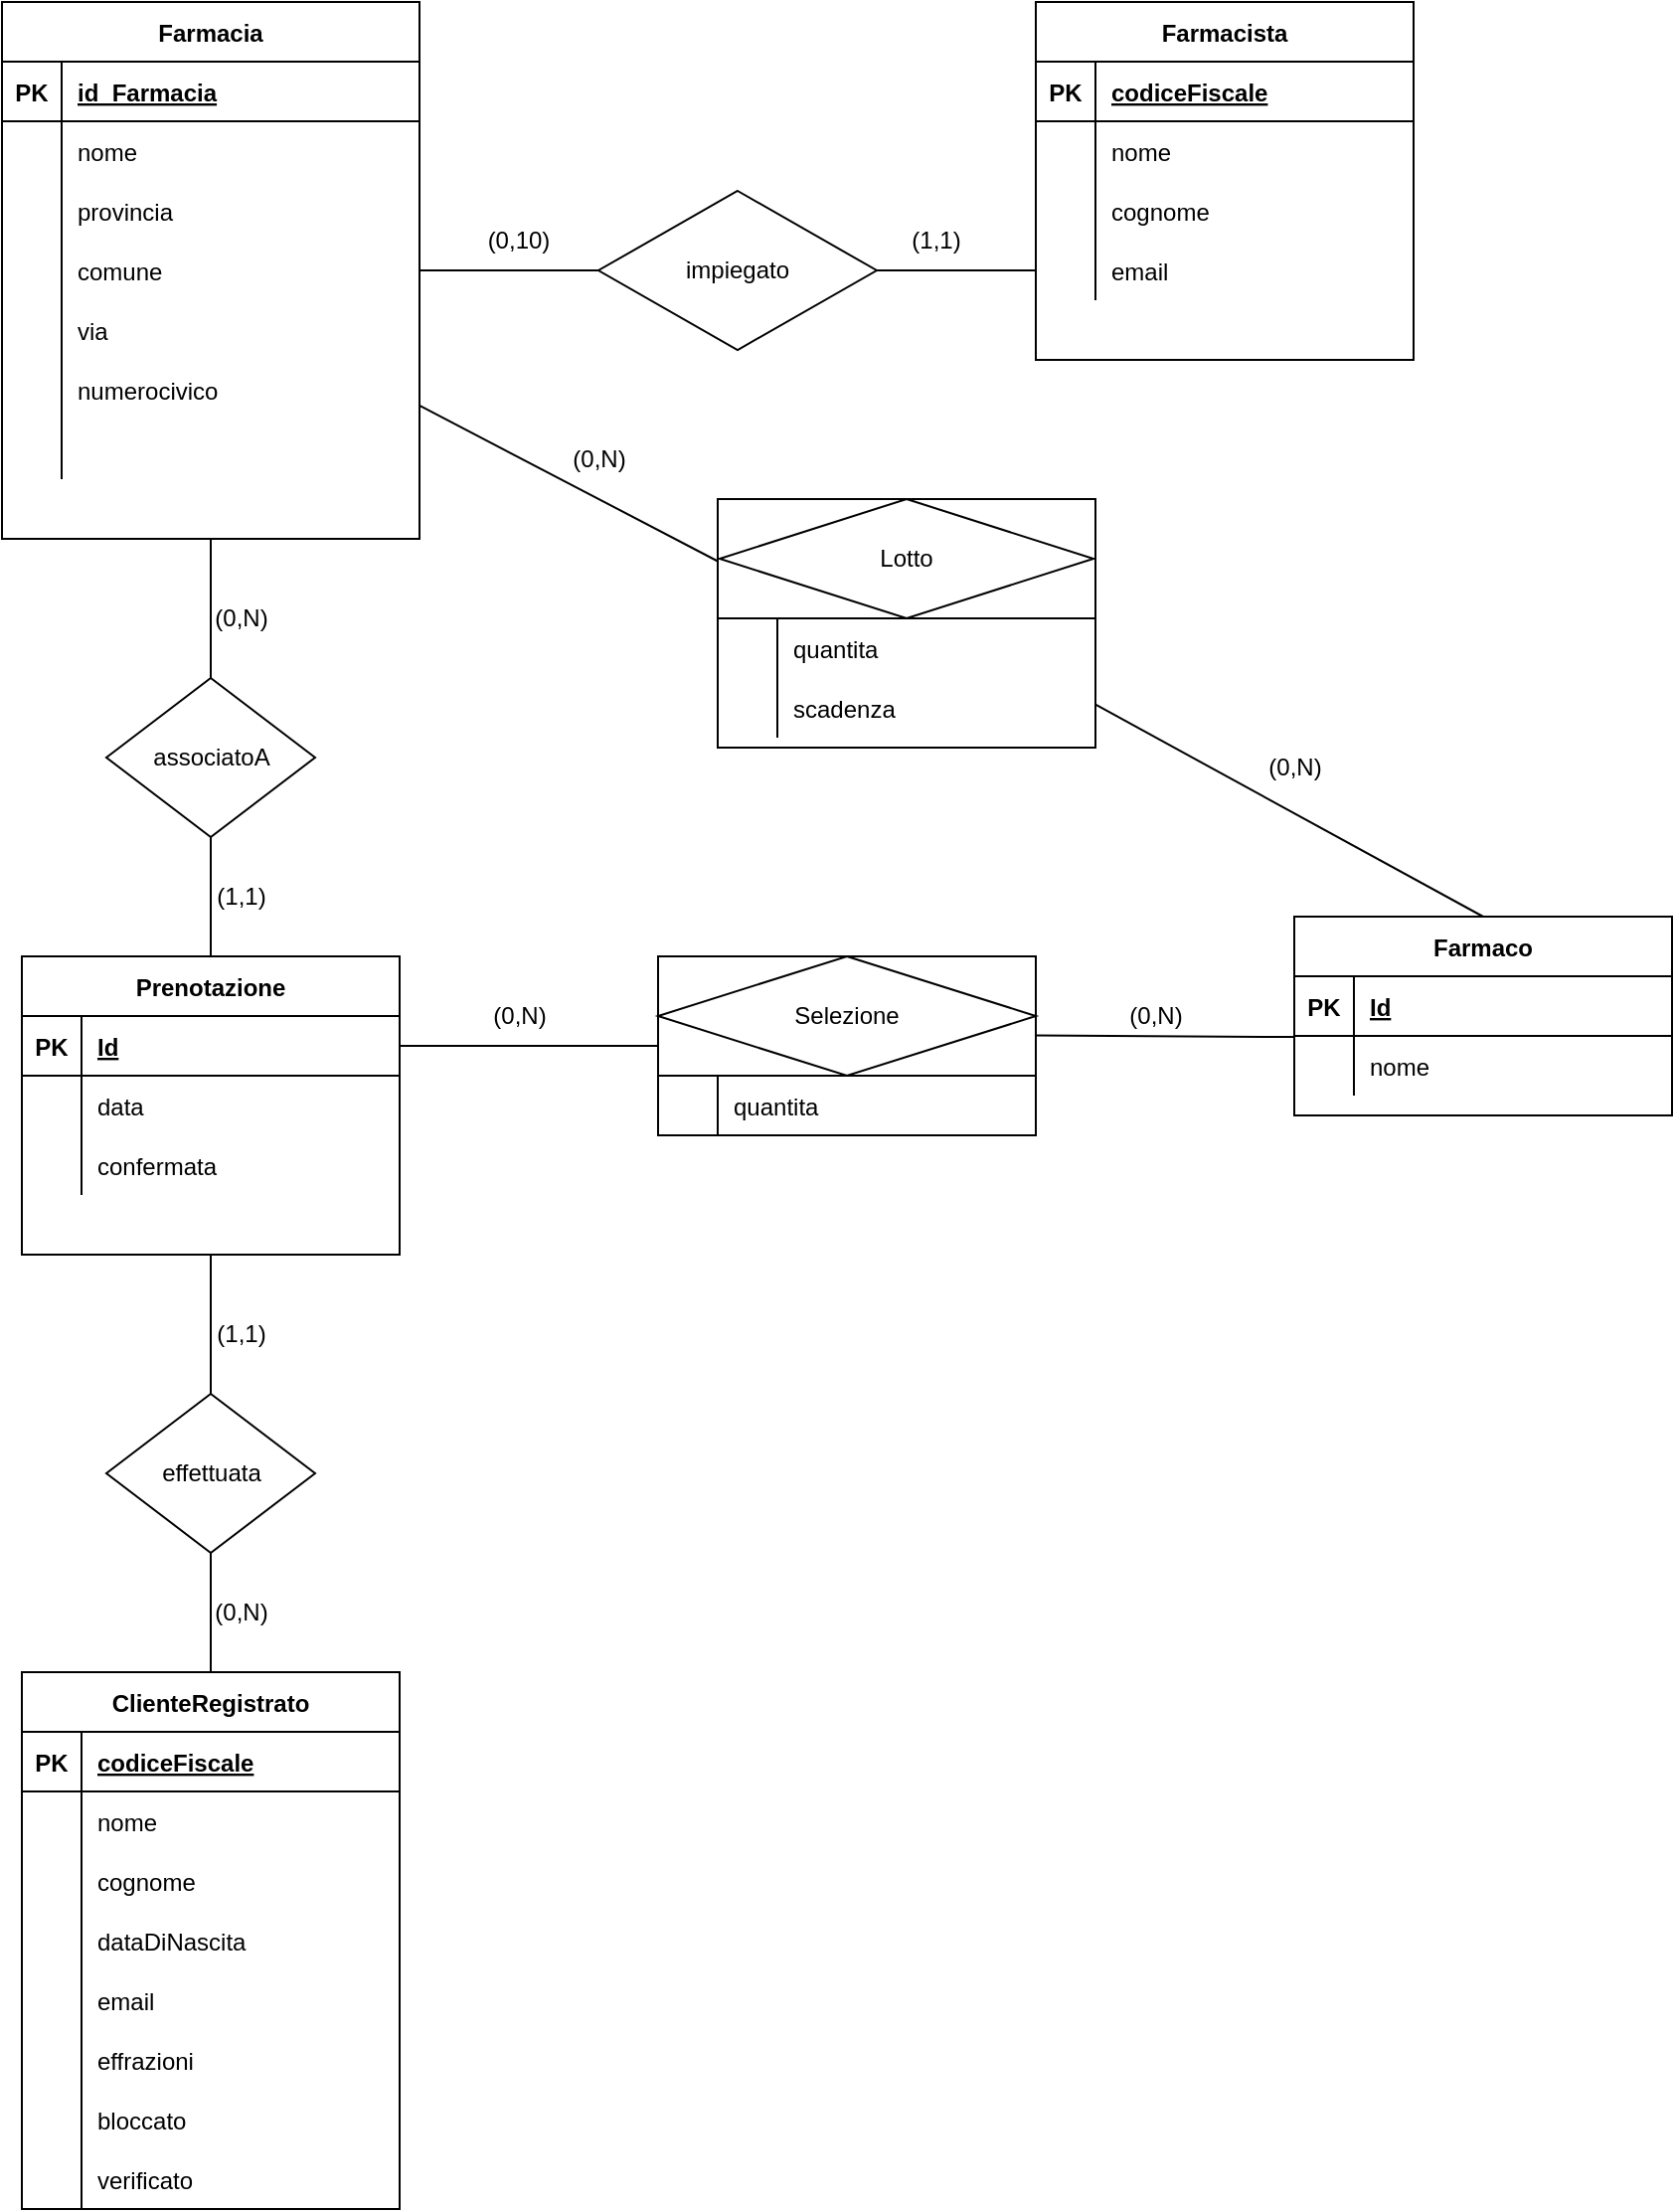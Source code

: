<mxfile version="14.8.5" type="device"><diagram id="R2lEEEUBdFMjLlhIrx00" name="E-R"><mxGraphModel dx="1422" dy="789" grid="1" gridSize="10" guides="1" tooltips="1" connect="1" arrows="1" fold="1" page="1" pageScale="1" pageWidth="850" pageHeight="1100" math="0" shadow="0" extFonts="Permanent Marker^https://fonts.googleapis.com/css?family=Permanent+Marker"><root><mxCell id="0"/><mxCell id="1" parent="0"/><mxCell id="C-vyLk0tnHw3VtMMgP7b-23" value="Farmacia" style="shape=table;startSize=30;container=1;collapsible=1;childLayout=tableLayout;fixedRows=1;rowLines=0;fontStyle=1;align=center;resizeLast=1;" parent="1" vertex="1"><mxGeometry x="70" y="120" width="210" height="270" as="geometry"/></mxCell><mxCell id="C-vyLk0tnHw3VtMMgP7b-24" value="" style="shape=partialRectangle;collapsible=0;dropTarget=0;pointerEvents=0;fillColor=none;points=[[0,0.5],[1,0.5]];portConstraint=eastwest;top=0;left=0;right=0;bottom=1;" parent="C-vyLk0tnHw3VtMMgP7b-23" vertex="1"><mxGeometry y="30" width="210" height="30" as="geometry"/></mxCell><mxCell id="C-vyLk0tnHw3VtMMgP7b-25" value="PK" style="shape=partialRectangle;overflow=hidden;connectable=0;fillColor=none;top=0;left=0;bottom=0;right=0;fontStyle=1;" parent="C-vyLk0tnHw3VtMMgP7b-24" vertex="1"><mxGeometry width="30" height="30" as="geometry"/></mxCell><mxCell id="C-vyLk0tnHw3VtMMgP7b-26" value="id_Farmacia" style="shape=partialRectangle;overflow=hidden;connectable=0;fillColor=none;top=0;left=0;bottom=0;right=0;align=left;spacingLeft=6;fontStyle=5;" parent="C-vyLk0tnHw3VtMMgP7b-24" vertex="1"><mxGeometry x="30" width="180" height="30" as="geometry"/></mxCell><mxCell id="swIgVPyzq4tT0Cnfh5oP-6" value="" style="shape=partialRectangle;collapsible=0;dropTarget=0;pointerEvents=0;fillColor=none;points=[[0,0.5],[1,0.5]];portConstraint=eastwest;top=0;left=0;right=0;bottom=0;" parent="C-vyLk0tnHw3VtMMgP7b-23" vertex="1"><mxGeometry y="60" width="210" height="30" as="geometry"/></mxCell><mxCell id="swIgVPyzq4tT0Cnfh5oP-7" value="" style="shape=partialRectangle;overflow=hidden;connectable=0;fillColor=none;top=0;left=0;bottom=0;right=0;" parent="swIgVPyzq4tT0Cnfh5oP-6" vertex="1"><mxGeometry width="30" height="30" as="geometry"/></mxCell><mxCell id="swIgVPyzq4tT0Cnfh5oP-8" value="nome" style="shape=partialRectangle;overflow=hidden;connectable=0;fillColor=none;top=0;left=0;bottom=0;right=0;align=left;spacingLeft=6;" parent="swIgVPyzq4tT0Cnfh5oP-6" vertex="1"><mxGeometry x="30" width="180" height="30" as="geometry"/></mxCell><mxCell id="C-vyLk0tnHw3VtMMgP7b-27" value="" style="shape=partialRectangle;collapsible=0;dropTarget=0;pointerEvents=0;fillColor=none;points=[[0,0.5],[1,0.5]];portConstraint=eastwest;top=0;left=0;right=0;bottom=0;" parent="C-vyLk0tnHw3VtMMgP7b-23" vertex="1"><mxGeometry y="90" width="210" height="30" as="geometry"/></mxCell><mxCell id="C-vyLk0tnHw3VtMMgP7b-28" value="" style="shape=partialRectangle;overflow=hidden;connectable=0;fillColor=none;top=0;left=0;bottom=0;right=0;" parent="C-vyLk0tnHw3VtMMgP7b-27" vertex="1"><mxGeometry width="30" height="30" as="geometry"/></mxCell><mxCell id="C-vyLk0tnHw3VtMMgP7b-29" value="provincia" style="shape=partialRectangle;overflow=hidden;connectable=0;fillColor=none;top=0;left=0;bottom=0;right=0;align=left;spacingLeft=6;" parent="C-vyLk0tnHw3VtMMgP7b-27" vertex="1"><mxGeometry x="30" width="180" height="30" as="geometry"/></mxCell><mxCell id="swIgVPyzq4tT0Cnfh5oP-9" value="" style="shape=partialRectangle;collapsible=0;dropTarget=0;pointerEvents=0;fillColor=none;points=[[0,0.5],[1,0.5]];portConstraint=eastwest;top=0;left=0;right=0;bottom=0;" parent="C-vyLk0tnHw3VtMMgP7b-23" vertex="1"><mxGeometry y="120" width="210" height="30" as="geometry"/></mxCell><mxCell id="swIgVPyzq4tT0Cnfh5oP-10" value="" style="shape=partialRectangle;overflow=hidden;connectable=0;fillColor=none;top=0;left=0;bottom=0;right=0;" parent="swIgVPyzq4tT0Cnfh5oP-9" vertex="1"><mxGeometry width="30" height="30" as="geometry"/></mxCell><mxCell id="swIgVPyzq4tT0Cnfh5oP-11" value="comune" style="shape=partialRectangle;overflow=hidden;connectable=0;fillColor=none;top=0;left=0;bottom=0;right=0;align=left;spacingLeft=6;" parent="swIgVPyzq4tT0Cnfh5oP-9" vertex="1"><mxGeometry x="30" width="180" height="30" as="geometry"/></mxCell><mxCell id="swIgVPyzq4tT0Cnfh5oP-12" value="" style="shape=partialRectangle;collapsible=0;dropTarget=0;pointerEvents=0;fillColor=none;points=[[0,0.5],[1,0.5]];portConstraint=eastwest;top=0;left=0;right=0;bottom=0;" parent="C-vyLk0tnHw3VtMMgP7b-23" vertex="1"><mxGeometry y="150" width="210" height="30" as="geometry"/></mxCell><mxCell id="swIgVPyzq4tT0Cnfh5oP-13" value="" style="shape=partialRectangle;overflow=hidden;connectable=0;fillColor=none;top=0;left=0;bottom=0;right=0;" parent="swIgVPyzq4tT0Cnfh5oP-12" vertex="1"><mxGeometry width="30" height="30" as="geometry"/></mxCell><mxCell id="swIgVPyzq4tT0Cnfh5oP-14" value="via" style="shape=partialRectangle;overflow=hidden;connectable=0;fillColor=none;top=0;left=0;bottom=0;right=0;align=left;spacingLeft=6;" parent="swIgVPyzq4tT0Cnfh5oP-12" vertex="1"><mxGeometry x="30" width="180" height="30" as="geometry"/></mxCell><mxCell id="swIgVPyzq4tT0Cnfh5oP-15" value="" style="shape=partialRectangle;collapsible=0;dropTarget=0;pointerEvents=0;fillColor=none;points=[[0,0.5],[1,0.5]];portConstraint=eastwest;top=0;left=0;right=0;bottom=0;" parent="C-vyLk0tnHw3VtMMgP7b-23" vertex="1"><mxGeometry y="180" width="210" height="30" as="geometry"/></mxCell><mxCell id="swIgVPyzq4tT0Cnfh5oP-16" value="" style="shape=partialRectangle;overflow=hidden;connectable=0;fillColor=none;top=0;left=0;bottom=0;right=0;" parent="swIgVPyzq4tT0Cnfh5oP-15" vertex="1"><mxGeometry width="30" height="30" as="geometry"/></mxCell><mxCell id="swIgVPyzq4tT0Cnfh5oP-17" value="numerocivico" style="shape=partialRectangle;overflow=hidden;connectable=0;fillColor=none;top=0;left=0;bottom=0;right=0;align=left;spacingLeft=6;" parent="swIgVPyzq4tT0Cnfh5oP-15" vertex="1"><mxGeometry x="30" width="180" height="30" as="geometry"/></mxCell><mxCell id="swIgVPyzq4tT0Cnfh5oP-18" value="" style="shape=partialRectangle;collapsible=0;dropTarget=0;pointerEvents=0;fillColor=none;points=[[0,0.5],[1,0.5]];portConstraint=eastwest;top=0;left=0;right=0;bottom=0;" parent="C-vyLk0tnHw3VtMMgP7b-23" vertex="1"><mxGeometry y="210" width="210" height="30" as="geometry"/></mxCell><mxCell id="swIgVPyzq4tT0Cnfh5oP-19" value="" style="shape=partialRectangle;overflow=hidden;connectable=0;fillColor=none;top=0;left=0;bottom=0;right=0;" parent="swIgVPyzq4tT0Cnfh5oP-18" vertex="1"><mxGeometry width="30" height="30" as="geometry"/></mxCell><mxCell id="swIgVPyzq4tT0Cnfh5oP-20" value="" style="shape=partialRectangle;overflow=hidden;connectable=0;fillColor=none;top=0;left=0;bottom=0;right=0;align=left;spacingLeft=6;" parent="swIgVPyzq4tT0Cnfh5oP-18" vertex="1"><mxGeometry x="30" width="180" height="30" as="geometry"/></mxCell><mxCell id="swIgVPyzq4tT0Cnfh5oP-21" value="Farmacista" style="shape=table;startSize=30;container=1;collapsible=1;childLayout=tableLayout;fixedRows=1;rowLines=0;fontStyle=1;align=center;resizeLast=1;" parent="1" vertex="1"><mxGeometry x="590" y="120" width="190" height="180" as="geometry"/></mxCell><mxCell id="swIgVPyzq4tT0Cnfh5oP-22" value="" style="shape=partialRectangle;collapsible=0;dropTarget=0;pointerEvents=0;fillColor=none;points=[[0,0.5],[1,0.5]];portConstraint=eastwest;top=0;left=0;right=0;bottom=1;" parent="swIgVPyzq4tT0Cnfh5oP-21" vertex="1"><mxGeometry y="30" width="190" height="30" as="geometry"/></mxCell><mxCell id="swIgVPyzq4tT0Cnfh5oP-23" value="PK" style="shape=partialRectangle;overflow=hidden;connectable=0;fillColor=none;top=0;left=0;bottom=0;right=0;fontStyle=1;" parent="swIgVPyzq4tT0Cnfh5oP-22" vertex="1"><mxGeometry width="30" height="30" as="geometry"/></mxCell><mxCell id="swIgVPyzq4tT0Cnfh5oP-24" value="codiceFiscale" style="shape=partialRectangle;overflow=hidden;connectable=0;fillColor=none;top=0;left=0;bottom=0;right=0;align=left;spacingLeft=6;fontStyle=5;" parent="swIgVPyzq4tT0Cnfh5oP-22" vertex="1"><mxGeometry x="30" width="160" height="30" as="geometry"/></mxCell><mxCell id="swIgVPyzq4tT0Cnfh5oP-25" value="" style="shape=partialRectangle;collapsible=0;dropTarget=0;pointerEvents=0;fillColor=none;points=[[0,0.5],[1,0.5]];portConstraint=eastwest;top=0;left=0;right=0;bottom=0;" parent="swIgVPyzq4tT0Cnfh5oP-21" vertex="1"><mxGeometry y="60" width="190" height="30" as="geometry"/></mxCell><mxCell id="swIgVPyzq4tT0Cnfh5oP-26" value="" style="shape=partialRectangle;overflow=hidden;connectable=0;fillColor=none;top=0;left=0;bottom=0;right=0;" parent="swIgVPyzq4tT0Cnfh5oP-25" vertex="1"><mxGeometry width="30" height="30" as="geometry"/></mxCell><mxCell id="swIgVPyzq4tT0Cnfh5oP-27" value="nome" style="shape=partialRectangle;overflow=hidden;connectable=0;fillColor=none;top=0;left=0;bottom=0;right=0;align=left;spacingLeft=6;" parent="swIgVPyzq4tT0Cnfh5oP-25" vertex="1"><mxGeometry x="30" width="160" height="30" as="geometry"/></mxCell><mxCell id="swIgVPyzq4tT0Cnfh5oP-28" value="" style="shape=partialRectangle;collapsible=0;dropTarget=0;pointerEvents=0;fillColor=none;points=[[0,0.5],[1,0.5]];portConstraint=eastwest;top=0;left=0;right=0;bottom=0;" parent="swIgVPyzq4tT0Cnfh5oP-21" vertex="1"><mxGeometry y="90" width="190" height="30" as="geometry"/></mxCell><mxCell id="swIgVPyzq4tT0Cnfh5oP-29" value="" style="shape=partialRectangle;overflow=hidden;connectable=0;fillColor=none;top=0;left=0;bottom=0;right=0;" parent="swIgVPyzq4tT0Cnfh5oP-28" vertex="1"><mxGeometry width="30" height="30" as="geometry"/></mxCell><mxCell id="swIgVPyzq4tT0Cnfh5oP-30" value="cognome" style="shape=partialRectangle;overflow=hidden;connectable=0;fillColor=none;top=0;left=0;bottom=0;right=0;align=left;spacingLeft=6;" parent="swIgVPyzq4tT0Cnfh5oP-28" vertex="1"><mxGeometry x="30" width="160" height="30" as="geometry"/></mxCell><mxCell id="swIgVPyzq4tT0Cnfh5oP-34" value="" style="shape=partialRectangle;collapsible=0;dropTarget=0;pointerEvents=0;fillColor=none;points=[[0,0.5],[1,0.5]];portConstraint=eastwest;top=0;left=0;right=0;bottom=0;" parent="swIgVPyzq4tT0Cnfh5oP-21" vertex="1"><mxGeometry y="120" width="190" height="30" as="geometry"/></mxCell><mxCell id="swIgVPyzq4tT0Cnfh5oP-35" value="" style="shape=partialRectangle;overflow=hidden;connectable=0;fillColor=none;top=0;left=0;bottom=0;right=0;" parent="swIgVPyzq4tT0Cnfh5oP-34" vertex="1"><mxGeometry width="30" height="30" as="geometry"/></mxCell><mxCell id="swIgVPyzq4tT0Cnfh5oP-36" value="email" style="shape=partialRectangle;overflow=hidden;connectable=0;fillColor=none;top=0;left=0;bottom=0;right=0;align=left;spacingLeft=6;" parent="swIgVPyzq4tT0Cnfh5oP-34" vertex="1"><mxGeometry x="30" width="160" height="30" as="geometry"/></mxCell><mxCell id="swIgVPyzq4tT0Cnfh5oP-43" value="" style="endArrow=none;html=1;exitX=1;exitY=0.5;exitDx=0;exitDy=0;entryX=0;entryY=0.5;entryDx=0;entryDy=0;endFill=0;endSize=12;startArrow=none;" parent="1" source="swIgVPyzq4tT0Cnfh5oP-44" edge="1"><mxGeometry width="50" height="50" relative="1" as="geometry"><mxPoint x="400" y="370" as="sourcePoint"/><mxPoint x="590" y="255" as="targetPoint"/></mxGeometry></mxCell><mxCell id="swIgVPyzq4tT0Cnfh5oP-44" value="impiegato" style="rhombus;whiteSpace=wrap;html=1;" parent="1" vertex="1"><mxGeometry x="370" y="215" width="140" height="80" as="geometry"/></mxCell><mxCell id="swIgVPyzq4tT0Cnfh5oP-45" value="" style="endArrow=none;html=1;exitX=1;exitY=0.5;exitDx=0;exitDy=0;entryX=0;entryY=0.5;entryDx=0;entryDy=0;endFill=0;endSize=12;" parent="1" source="swIgVPyzq4tT0Cnfh5oP-9" target="swIgVPyzq4tT0Cnfh5oP-44" edge="1"><mxGeometry width="50" height="50" relative="1" as="geometry"><mxPoint x="290" y="255" as="sourcePoint"/><mxPoint x="590" y="255" as="targetPoint"/></mxGeometry></mxCell><mxCell id="swIgVPyzq4tT0Cnfh5oP-46" value="(0,10)" style="text;html=1;strokeColor=none;fillColor=none;align=center;verticalAlign=middle;whiteSpace=wrap;rounded=0;" parent="1" vertex="1"><mxGeometry x="310" y="230" width="40" height="20" as="geometry"/></mxCell><mxCell id="swIgVPyzq4tT0Cnfh5oP-47" value="(1,1)" style="text;html=1;strokeColor=none;fillColor=none;align=center;verticalAlign=middle;whiteSpace=wrap;rounded=0;" parent="1" vertex="1"><mxGeometry x="520" y="230" width="40" height="20" as="geometry"/></mxCell><mxCell id="swIgVPyzq4tT0Cnfh5oP-48" value="Prenotazione" style="shape=table;startSize=30;container=1;collapsible=1;childLayout=tableLayout;fixedRows=1;rowLines=0;fontStyle=1;align=center;resizeLast=1;" parent="1" vertex="1"><mxGeometry x="80" y="600" width="190" height="150" as="geometry"/></mxCell><mxCell id="swIgVPyzq4tT0Cnfh5oP-49" value="" style="shape=partialRectangle;collapsible=0;dropTarget=0;pointerEvents=0;fillColor=none;points=[[0,0.5],[1,0.5]];portConstraint=eastwest;top=0;left=0;right=0;bottom=1;" parent="swIgVPyzq4tT0Cnfh5oP-48" vertex="1"><mxGeometry y="30" width="190" height="30" as="geometry"/></mxCell><mxCell id="swIgVPyzq4tT0Cnfh5oP-50" value="PK" style="shape=partialRectangle;overflow=hidden;connectable=0;fillColor=none;top=0;left=0;bottom=0;right=0;fontStyle=1;" parent="swIgVPyzq4tT0Cnfh5oP-49" vertex="1"><mxGeometry width="30" height="30" as="geometry"/></mxCell><mxCell id="swIgVPyzq4tT0Cnfh5oP-51" value="Id" style="shape=partialRectangle;overflow=hidden;connectable=0;fillColor=none;top=0;left=0;bottom=0;right=0;align=left;spacingLeft=6;fontStyle=5;" parent="swIgVPyzq4tT0Cnfh5oP-49" vertex="1"><mxGeometry x="30" width="160" height="30" as="geometry"/></mxCell><mxCell id="swIgVPyzq4tT0Cnfh5oP-52" value="" style="shape=partialRectangle;collapsible=0;dropTarget=0;pointerEvents=0;fillColor=none;points=[[0,0.5],[1,0.5]];portConstraint=eastwest;top=0;left=0;right=0;bottom=0;" parent="swIgVPyzq4tT0Cnfh5oP-48" vertex="1"><mxGeometry y="60" width="190" height="30" as="geometry"/></mxCell><mxCell id="swIgVPyzq4tT0Cnfh5oP-53" value="" style="shape=partialRectangle;overflow=hidden;connectable=0;fillColor=none;top=0;left=0;bottom=0;right=0;" parent="swIgVPyzq4tT0Cnfh5oP-52" vertex="1"><mxGeometry width="30" height="30" as="geometry"/></mxCell><mxCell id="swIgVPyzq4tT0Cnfh5oP-54" value="data" style="shape=partialRectangle;overflow=hidden;connectable=0;fillColor=none;top=0;left=0;bottom=0;right=0;align=left;spacingLeft=6;" parent="swIgVPyzq4tT0Cnfh5oP-52" vertex="1"><mxGeometry x="30" width="160" height="30" as="geometry"/></mxCell><mxCell id="swIgVPyzq4tT0Cnfh5oP-55" value="" style="shape=partialRectangle;collapsible=0;dropTarget=0;pointerEvents=0;fillColor=none;points=[[0,0.5],[1,0.5]];portConstraint=eastwest;top=0;left=0;right=0;bottom=0;" parent="swIgVPyzq4tT0Cnfh5oP-48" vertex="1"><mxGeometry y="90" width="190" height="30" as="geometry"/></mxCell><mxCell id="swIgVPyzq4tT0Cnfh5oP-56" value="" style="shape=partialRectangle;overflow=hidden;connectable=0;fillColor=none;top=0;left=0;bottom=0;right=0;" parent="swIgVPyzq4tT0Cnfh5oP-55" vertex="1"><mxGeometry width="30" height="30" as="geometry"/></mxCell><mxCell id="swIgVPyzq4tT0Cnfh5oP-57" value="confermata" style="shape=partialRectangle;overflow=hidden;connectable=0;fillColor=none;top=0;left=0;bottom=0;right=0;align=left;spacingLeft=6;" parent="swIgVPyzq4tT0Cnfh5oP-55" vertex="1"><mxGeometry x="30" width="160" height="30" as="geometry"/></mxCell><mxCell id="swIgVPyzq4tT0Cnfh5oP-71" value="associatoA" style="rhombus;whiteSpace=wrap;html=1;" parent="1" vertex="1"><mxGeometry x="122.5" y="460" width="105" height="80" as="geometry"/></mxCell><mxCell id="swIgVPyzq4tT0Cnfh5oP-72" value="" style="endArrow=none;html=1;endSize=12;exitX=0.5;exitY=1;exitDx=0;exitDy=0;entryX=0.5;entryY=0;entryDx=0;entryDy=0;" parent="1" source="C-vyLk0tnHw3VtMMgP7b-23" target="swIgVPyzq4tT0Cnfh5oP-71" edge="1"><mxGeometry width="50" height="50" relative="1" as="geometry"><mxPoint x="500" y="400" as="sourcePoint"/><mxPoint x="550" y="350" as="targetPoint"/></mxGeometry></mxCell><mxCell id="swIgVPyzq4tT0Cnfh5oP-73" value="" style="endArrow=none;html=1;endSize=12;exitX=0.5;exitY=0;exitDx=0;exitDy=0;entryX=0.5;entryY=1;entryDx=0;entryDy=0;" parent="1" source="swIgVPyzq4tT0Cnfh5oP-48" target="swIgVPyzq4tT0Cnfh5oP-71" edge="1"><mxGeometry width="50" height="50" relative="1" as="geometry"><mxPoint x="500" y="400" as="sourcePoint"/><mxPoint x="550" y="350" as="targetPoint"/></mxGeometry></mxCell><mxCell id="swIgVPyzq4tT0Cnfh5oP-74" value="(0,N)" style="text;html=1;align=center;verticalAlign=middle;resizable=0;points=[];autosize=1;strokeColor=none;" parent="1" vertex="1"><mxGeometry x="170" y="420" width="40" height="20" as="geometry"/></mxCell><mxCell id="swIgVPyzq4tT0Cnfh5oP-75" value="(1,1)" style="text;html=1;align=center;verticalAlign=middle;resizable=0;points=[];autosize=1;strokeColor=none;" parent="1" vertex="1"><mxGeometry x="170" y="560" width="40" height="20" as="geometry"/></mxCell><mxCell id="swIgVPyzq4tT0Cnfh5oP-78" value="ClienteRegistrato" style="shape=table;startSize=30;container=1;collapsible=1;childLayout=tableLayout;fixedRows=1;rowLines=0;fontStyle=1;align=center;resizeLast=1;" parent="1" vertex="1"><mxGeometry x="80" y="960" width="190" height="270" as="geometry"/></mxCell><mxCell id="swIgVPyzq4tT0Cnfh5oP-79" value="" style="shape=partialRectangle;collapsible=0;dropTarget=0;pointerEvents=0;fillColor=none;points=[[0,0.5],[1,0.5]];portConstraint=eastwest;top=0;left=0;right=0;bottom=1;" parent="swIgVPyzq4tT0Cnfh5oP-78" vertex="1"><mxGeometry y="30" width="190" height="30" as="geometry"/></mxCell><mxCell id="swIgVPyzq4tT0Cnfh5oP-80" value="PK" style="shape=partialRectangle;overflow=hidden;connectable=0;fillColor=none;top=0;left=0;bottom=0;right=0;fontStyle=1;" parent="swIgVPyzq4tT0Cnfh5oP-79" vertex="1"><mxGeometry width="30" height="30" as="geometry"/></mxCell><mxCell id="swIgVPyzq4tT0Cnfh5oP-81" value="codiceFiscale" style="shape=partialRectangle;overflow=hidden;connectable=0;fillColor=none;top=0;left=0;bottom=0;right=0;align=left;spacingLeft=6;fontStyle=5;" parent="swIgVPyzq4tT0Cnfh5oP-79" vertex="1"><mxGeometry x="30" width="160" height="30" as="geometry"/></mxCell><mxCell id="swIgVPyzq4tT0Cnfh5oP-82" value="" style="shape=partialRectangle;collapsible=0;dropTarget=0;pointerEvents=0;fillColor=none;points=[[0,0.5],[1,0.5]];portConstraint=eastwest;top=0;left=0;right=0;bottom=0;" parent="swIgVPyzq4tT0Cnfh5oP-78" vertex="1"><mxGeometry y="60" width="190" height="30" as="geometry"/></mxCell><mxCell id="swIgVPyzq4tT0Cnfh5oP-83" value="" style="shape=partialRectangle;overflow=hidden;connectable=0;fillColor=none;top=0;left=0;bottom=0;right=0;" parent="swIgVPyzq4tT0Cnfh5oP-82" vertex="1"><mxGeometry width="30" height="30" as="geometry"/></mxCell><mxCell id="swIgVPyzq4tT0Cnfh5oP-84" value="nome" style="shape=partialRectangle;overflow=hidden;connectable=0;fillColor=none;top=0;left=0;bottom=0;right=0;align=left;spacingLeft=6;" parent="swIgVPyzq4tT0Cnfh5oP-82" vertex="1"><mxGeometry x="30" width="160" height="30" as="geometry"/></mxCell><mxCell id="swIgVPyzq4tT0Cnfh5oP-85" value="" style="shape=partialRectangle;collapsible=0;dropTarget=0;pointerEvents=0;fillColor=none;points=[[0,0.5],[1,0.5]];portConstraint=eastwest;top=0;left=0;right=0;bottom=0;" parent="swIgVPyzq4tT0Cnfh5oP-78" vertex="1"><mxGeometry y="90" width="190" height="30" as="geometry"/></mxCell><mxCell id="swIgVPyzq4tT0Cnfh5oP-86" value="" style="shape=partialRectangle;overflow=hidden;connectable=0;fillColor=none;top=0;left=0;bottom=0;right=0;" parent="swIgVPyzq4tT0Cnfh5oP-85" vertex="1"><mxGeometry width="30" height="30" as="geometry"/></mxCell><mxCell id="swIgVPyzq4tT0Cnfh5oP-87" value="cognome" style="shape=partialRectangle;overflow=hidden;connectable=0;fillColor=none;top=0;left=0;bottom=0;right=0;align=left;spacingLeft=6;" parent="swIgVPyzq4tT0Cnfh5oP-85" vertex="1"><mxGeometry x="30" width="160" height="30" as="geometry"/></mxCell><mxCell id="swIgVPyzq4tT0Cnfh5oP-152" value="" style="shape=partialRectangle;collapsible=0;dropTarget=0;pointerEvents=0;fillColor=none;points=[[0,0.5],[1,0.5]];portConstraint=eastwest;top=0;left=0;right=0;bottom=0;" parent="swIgVPyzq4tT0Cnfh5oP-78" vertex="1"><mxGeometry y="120" width="190" height="30" as="geometry"/></mxCell><mxCell id="swIgVPyzq4tT0Cnfh5oP-153" value="" style="shape=partialRectangle;overflow=hidden;connectable=0;fillColor=none;top=0;left=0;bottom=0;right=0;" parent="swIgVPyzq4tT0Cnfh5oP-152" vertex="1"><mxGeometry width="30" height="30" as="geometry"/></mxCell><mxCell id="swIgVPyzq4tT0Cnfh5oP-154" value="dataDiNascita" style="shape=partialRectangle;overflow=hidden;connectable=0;fillColor=none;top=0;left=0;bottom=0;right=0;align=left;spacingLeft=6;" parent="swIgVPyzq4tT0Cnfh5oP-152" vertex="1"><mxGeometry x="30" width="160" height="30" as="geometry"/></mxCell><mxCell id="swIgVPyzq4tT0Cnfh5oP-88" value="" style="shape=partialRectangle;collapsible=0;dropTarget=0;pointerEvents=0;fillColor=none;points=[[0,0.5],[1,0.5]];portConstraint=eastwest;top=0;left=0;right=0;bottom=0;" parent="swIgVPyzq4tT0Cnfh5oP-78" vertex="1"><mxGeometry y="150" width="190" height="30" as="geometry"/></mxCell><mxCell id="swIgVPyzq4tT0Cnfh5oP-89" value="" style="shape=partialRectangle;overflow=hidden;connectable=0;fillColor=none;top=0;left=0;bottom=0;right=0;" parent="swIgVPyzq4tT0Cnfh5oP-88" vertex="1"><mxGeometry width="30" height="30" as="geometry"/></mxCell><mxCell id="swIgVPyzq4tT0Cnfh5oP-90" value="email" style="shape=partialRectangle;overflow=hidden;connectable=0;fillColor=none;top=0;left=0;bottom=0;right=0;align=left;spacingLeft=6;" parent="swIgVPyzq4tT0Cnfh5oP-88" vertex="1"><mxGeometry x="30" width="160" height="30" as="geometry"/></mxCell><mxCell id="swIgVPyzq4tT0Cnfh5oP-94" value="" style="shape=partialRectangle;collapsible=0;dropTarget=0;pointerEvents=0;fillColor=none;points=[[0,0.5],[1,0.5]];portConstraint=eastwest;top=0;left=0;right=0;bottom=0;" parent="swIgVPyzq4tT0Cnfh5oP-78" vertex="1"><mxGeometry y="180" width="190" height="30" as="geometry"/></mxCell><mxCell id="swIgVPyzq4tT0Cnfh5oP-95" value="" style="shape=partialRectangle;overflow=hidden;connectable=0;fillColor=none;top=0;left=0;bottom=0;right=0;" parent="swIgVPyzq4tT0Cnfh5oP-94" vertex="1"><mxGeometry width="30" height="30" as="geometry"/></mxCell><mxCell id="swIgVPyzq4tT0Cnfh5oP-96" value="effrazioni" style="shape=partialRectangle;overflow=hidden;connectable=0;fillColor=none;top=0;left=0;bottom=0;right=0;align=left;spacingLeft=6;" parent="swIgVPyzq4tT0Cnfh5oP-94" vertex="1"><mxGeometry x="30" width="160" height="30" as="geometry"/></mxCell><mxCell id="swIgVPyzq4tT0Cnfh5oP-97" value="" style="shape=partialRectangle;collapsible=0;dropTarget=0;pointerEvents=0;fillColor=none;points=[[0,0.5],[1,0.5]];portConstraint=eastwest;top=0;left=0;right=0;bottom=0;" parent="swIgVPyzq4tT0Cnfh5oP-78" vertex="1"><mxGeometry y="210" width="190" height="30" as="geometry"/></mxCell><mxCell id="swIgVPyzq4tT0Cnfh5oP-98" value="" style="shape=partialRectangle;overflow=hidden;connectable=0;fillColor=none;top=0;left=0;bottom=0;right=0;" parent="swIgVPyzq4tT0Cnfh5oP-97" vertex="1"><mxGeometry width="30" height="30" as="geometry"/></mxCell><mxCell id="swIgVPyzq4tT0Cnfh5oP-99" value="bloccato" style="shape=partialRectangle;overflow=hidden;connectable=0;fillColor=none;top=0;left=0;bottom=0;right=0;align=left;spacingLeft=6;" parent="swIgVPyzq4tT0Cnfh5oP-97" vertex="1"><mxGeometry x="30" width="160" height="30" as="geometry"/></mxCell><mxCell id="swIgVPyzq4tT0Cnfh5oP-100" value="" style="shape=partialRectangle;collapsible=0;dropTarget=0;pointerEvents=0;fillColor=none;points=[[0,0.5],[1,0.5]];portConstraint=eastwest;top=0;left=0;right=0;bottom=0;" parent="swIgVPyzq4tT0Cnfh5oP-78" vertex="1"><mxGeometry y="240" width="190" height="30" as="geometry"/></mxCell><mxCell id="swIgVPyzq4tT0Cnfh5oP-101" value="" style="shape=partialRectangle;overflow=hidden;connectable=0;fillColor=none;top=0;left=0;bottom=0;right=0;" parent="swIgVPyzq4tT0Cnfh5oP-100" vertex="1"><mxGeometry width="30" height="30" as="geometry"/></mxCell><mxCell id="swIgVPyzq4tT0Cnfh5oP-102" value="verificato" style="shape=partialRectangle;overflow=hidden;connectable=0;fillColor=none;top=0;left=0;bottom=0;right=0;align=left;spacingLeft=6;" parent="swIgVPyzq4tT0Cnfh5oP-100" vertex="1"><mxGeometry x="30" width="160" height="30" as="geometry"/></mxCell><mxCell id="swIgVPyzq4tT0Cnfh5oP-106" value="effettuata" style="rhombus;whiteSpace=wrap;html=1;" parent="1" vertex="1"><mxGeometry x="122.5" y="820" width="105" height="80" as="geometry"/></mxCell><mxCell id="swIgVPyzq4tT0Cnfh5oP-107" value="" style="endArrow=none;html=1;endSize=12;exitX=0.5;exitY=1;exitDx=0;exitDy=0;entryX=0.5;entryY=0;entryDx=0;entryDy=0;" parent="1" target="swIgVPyzq4tT0Cnfh5oP-106" edge="1"><mxGeometry width="50" height="50" relative="1" as="geometry"><mxPoint x="175" y="750.0" as="sourcePoint"/><mxPoint x="550" y="710" as="targetPoint"/></mxGeometry></mxCell><mxCell id="swIgVPyzq4tT0Cnfh5oP-108" value="" style="endArrow=none;html=1;endSize=12;exitX=0.5;exitY=0;exitDx=0;exitDy=0;entryX=0.5;entryY=1;entryDx=0;entryDy=0;" parent="1" edge="1"><mxGeometry width="50" height="50" relative="1" as="geometry"><mxPoint x="175" y="960" as="sourcePoint"/><mxPoint x="175" y="900" as="targetPoint"/></mxGeometry></mxCell><mxCell id="swIgVPyzq4tT0Cnfh5oP-109" value="(1,1)" style="text;html=1;align=center;verticalAlign=middle;resizable=0;points=[];autosize=1;strokeColor=none;" parent="1" vertex="1"><mxGeometry x="170" y="780" width="40" height="20" as="geometry"/></mxCell><mxCell id="swIgVPyzq4tT0Cnfh5oP-110" value="(0,N)" style="text;html=1;align=center;verticalAlign=middle;resizable=0;points=[];autosize=1;strokeColor=none;" parent="1" vertex="1"><mxGeometry x="170" y="920" width="40" height="20" as="geometry"/></mxCell><mxCell id="swIgVPyzq4tT0Cnfh5oP-111" value="" style="shape=table;startSize=60;container=1;collapsible=1;childLayout=tableLayout;fixedRows=1;rowLines=0;fontStyle=1;align=center;resizeLast=1;" parent="1" vertex="1"><mxGeometry x="400" y="600" width="190" height="90" as="geometry"/></mxCell><mxCell id="swIgVPyzq4tT0Cnfh5oP-118" value="" style="shape=partialRectangle;collapsible=0;dropTarget=0;pointerEvents=0;fillColor=none;points=[[0,0.5],[1,0.5]];portConstraint=eastwest;top=0;left=0;right=0;bottom=0;" parent="swIgVPyzq4tT0Cnfh5oP-111" vertex="1"><mxGeometry y="60" width="190" height="30" as="geometry"/></mxCell><mxCell id="swIgVPyzq4tT0Cnfh5oP-119" value="" style="shape=partialRectangle;overflow=hidden;connectable=0;fillColor=none;top=0;left=0;bottom=0;right=0;" parent="swIgVPyzq4tT0Cnfh5oP-118" vertex="1"><mxGeometry width="30" height="30" as="geometry"/></mxCell><mxCell id="swIgVPyzq4tT0Cnfh5oP-120" value="quantita" style="shape=partialRectangle;overflow=hidden;connectable=0;fillColor=none;top=0;left=0;bottom=0;right=0;align=left;spacingLeft=6;" parent="swIgVPyzq4tT0Cnfh5oP-118" vertex="1"><mxGeometry x="30" width="160" height="30" as="geometry"/></mxCell><mxCell id="swIgVPyzq4tT0Cnfh5oP-121" value="Selezione" style="rhombus;whiteSpace=wrap;html=1;" parent="1" vertex="1"><mxGeometry x="400" y="600" width="190" height="60" as="geometry"/></mxCell><mxCell id="swIgVPyzq4tT0Cnfh5oP-122" value="" style="endArrow=none;html=1;endSize=12;exitX=1;exitY=0.5;exitDx=0;exitDy=0;entryX=0;entryY=0.5;entryDx=0;entryDy=0;" parent="1" source="swIgVPyzq4tT0Cnfh5oP-49" target="swIgVPyzq4tT0Cnfh5oP-111" edge="1"><mxGeometry width="50" height="50" relative="1" as="geometry"><mxPoint x="530" y="800" as="sourcePoint"/><mxPoint x="580" y="750" as="targetPoint"/></mxGeometry></mxCell><mxCell id="swIgVPyzq4tT0Cnfh5oP-123" value="(0,N)" style="text;html=1;align=center;verticalAlign=middle;resizable=0;points=[];autosize=1;strokeColor=none;" parent="1" vertex="1"><mxGeometry x="310" y="620" width="40" height="20" as="geometry"/></mxCell><mxCell id="swIgVPyzq4tT0Cnfh5oP-124" value="" style="endArrow=none;html=1;endSize=12;exitX=1;exitY=0.442;exitDx=0;exitDy=0;exitPerimeter=0;entryX=-0.001;entryY=1.018;entryDx=0;entryDy=0;entryPerimeter=0;" parent="1" source="swIgVPyzq4tT0Cnfh5oP-111" target="swIgVPyzq4tT0Cnfh5oP-126" edge="1"><mxGeometry width="50" height="50" relative="1" as="geometry"><mxPoint x="680" y="640" as="sourcePoint"/><mxPoint x="720" y="640" as="targetPoint"/></mxGeometry></mxCell><mxCell id="swIgVPyzq4tT0Cnfh5oP-125" value="Farmaco" style="shape=table;startSize=30;container=1;collapsible=1;childLayout=tableLayout;fixedRows=1;rowLines=0;fontStyle=1;align=center;resizeLast=1;" parent="1" vertex="1"><mxGeometry x="720" y="580" width="190" height="100" as="geometry"/></mxCell><mxCell id="swIgVPyzq4tT0Cnfh5oP-126" value="" style="shape=partialRectangle;collapsible=0;dropTarget=0;pointerEvents=0;fillColor=none;points=[[0,0.5],[1,0.5]];portConstraint=eastwest;top=0;left=0;right=0;bottom=1;" parent="swIgVPyzq4tT0Cnfh5oP-125" vertex="1"><mxGeometry y="30" width="190" height="30" as="geometry"/></mxCell><mxCell id="swIgVPyzq4tT0Cnfh5oP-127" value="PK" style="shape=partialRectangle;overflow=hidden;connectable=0;fillColor=none;top=0;left=0;bottom=0;right=0;fontStyle=1;" parent="swIgVPyzq4tT0Cnfh5oP-126" vertex="1"><mxGeometry width="30" height="30" as="geometry"/></mxCell><mxCell id="swIgVPyzq4tT0Cnfh5oP-128" value="Id" style="shape=partialRectangle;overflow=hidden;connectable=0;fillColor=none;top=0;left=0;bottom=0;right=0;align=left;spacingLeft=6;fontStyle=5;" parent="swIgVPyzq4tT0Cnfh5oP-126" vertex="1"><mxGeometry x="30" width="160" height="30" as="geometry"/></mxCell><mxCell id="swIgVPyzq4tT0Cnfh5oP-129" value="" style="shape=partialRectangle;collapsible=0;dropTarget=0;pointerEvents=0;fillColor=none;points=[[0,0.5],[1,0.5]];portConstraint=eastwest;top=0;left=0;right=0;bottom=0;" parent="swIgVPyzq4tT0Cnfh5oP-125" vertex="1"><mxGeometry y="60" width="190" height="30" as="geometry"/></mxCell><mxCell id="swIgVPyzq4tT0Cnfh5oP-130" value="" style="shape=partialRectangle;overflow=hidden;connectable=0;fillColor=none;top=0;left=0;bottom=0;right=0;" parent="swIgVPyzq4tT0Cnfh5oP-129" vertex="1"><mxGeometry width="30" height="30" as="geometry"/></mxCell><mxCell id="swIgVPyzq4tT0Cnfh5oP-131" value="nome" style="shape=partialRectangle;overflow=hidden;connectable=0;fillColor=none;top=0;left=0;bottom=0;right=0;align=left;spacingLeft=6;" parent="swIgVPyzq4tT0Cnfh5oP-129" vertex="1"><mxGeometry x="30" width="160" height="30" as="geometry"/></mxCell><mxCell id="swIgVPyzq4tT0Cnfh5oP-135" value="(0,N)" style="text;html=1;align=center;verticalAlign=middle;resizable=0;points=[];autosize=1;strokeColor=none;" parent="1" vertex="1"><mxGeometry x="630" y="620" width="40" height="20" as="geometry"/></mxCell><mxCell id="swIgVPyzq4tT0Cnfh5oP-136" value="" style="shape=table;startSize=60;container=1;collapsible=1;childLayout=tableLayout;fixedRows=1;rowLines=0;fontStyle=1;align=center;resizeLast=1;" parent="1" vertex="1"><mxGeometry x="430" y="370" width="190" height="125" as="geometry"/></mxCell><mxCell id="swIgVPyzq4tT0Cnfh5oP-137" value="" style="shape=partialRectangle;collapsible=0;dropTarget=0;pointerEvents=0;fillColor=none;points=[[0,0.5],[1,0.5]];portConstraint=eastwest;top=0;left=0;right=0;bottom=0;" parent="swIgVPyzq4tT0Cnfh5oP-136" vertex="1"><mxGeometry y="60" width="190" height="30" as="geometry"/></mxCell><mxCell id="swIgVPyzq4tT0Cnfh5oP-138" value="" style="shape=partialRectangle;overflow=hidden;connectable=0;fillColor=none;top=0;left=0;bottom=0;right=0;" parent="swIgVPyzq4tT0Cnfh5oP-137" vertex="1"><mxGeometry width="30" height="30" as="geometry"/></mxCell><mxCell id="swIgVPyzq4tT0Cnfh5oP-139" value="quantita" style="shape=partialRectangle;overflow=hidden;connectable=0;fillColor=none;top=0;left=0;bottom=0;right=0;align=left;spacingLeft=6;" parent="swIgVPyzq4tT0Cnfh5oP-137" vertex="1"><mxGeometry x="30" width="160" height="30" as="geometry"/></mxCell><mxCell id="swIgVPyzq4tT0Cnfh5oP-144" value="" style="shape=partialRectangle;collapsible=0;dropTarget=0;pointerEvents=0;fillColor=none;points=[[0,0.5],[1,0.5]];portConstraint=eastwest;top=0;left=0;right=0;bottom=0;" parent="swIgVPyzq4tT0Cnfh5oP-136" vertex="1"><mxGeometry y="90" width="190" height="30" as="geometry"/></mxCell><mxCell id="swIgVPyzq4tT0Cnfh5oP-145" value="" style="shape=partialRectangle;overflow=hidden;connectable=0;fillColor=none;top=0;left=0;bottom=0;right=0;" parent="swIgVPyzq4tT0Cnfh5oP-144" vertex="1"><mxGeometry width="30" height="30" as="geometry"/></mxCell><mxCell id="swIgVPyzq4tT0Cnfh5oP-146" value="scadenza" style="shape=partialRectangle;overflow=hidden;connectable=0;fillColor=none;top=0;left=0;bottom=0;right=0;align=left;spacingLeft=6;" parent="swIgVPyzq4tT0Cnfh5oP-144" vertex="1"><mxGeometry x="30" width="160" height="30" as="geometry"/></mxCell><mxCell id="swIgVPyzq4tT0Cnfh5oP-140" value="Lotto" style="rhombus;whiteSpace=wrap;html=1;" parent="1" vertex="1"><mxGeometry x="431" y="370" width="188" height="60" as="geometry"/></mxCell><mxCell id="swIgVPyzq4tT0Cnfh5oP-141" value="" style="shape=partialRectangle;collapsible=0;dropTarget=0;pointerEvents=0;fillColor=none;points=[[0,0.5],[1,0.5]];portConstraint=eastwest;top=0;left=0;right=0;bottom=0;" parent="1" vertex="1"><mxGeometry x="430" y="465" width="190" height="30" as="geometry"/></mxCell><mxCell id="swIgVPyzq4tT0Cnfh5oP-142" value="" style="shape=partialRectangle;overflow=hidden;connectable=0;fillColor=none;top=0;left=0;bottom=0;right=0;" parent="swIgVPyzq4tT0Cnfh5oP-141" vertex="1"><mxGeometry width="30" height="30" as="geometry"/></mxCell><mxCell id="swIgVPyzq4tT0Cnfh5oP-147" value="" style="endArrow=none;html=1;endSize=12;entryX=0.999;entryY=0.274;entryDx=0;entryDy=0;exitX=0.5;exitY=0;exitDx=0;exitDy=0;entryPerimeter=0;" parent="1" source="swIgVPyzq4tT0Cnfh5oP-125" target="swIgVPyzq4tT0Cnfh5oP-141" edge="1"><mxGeometry width="50" height="50" relative="1" as="geometry"><mxPoint x="900" y="580" as="sourcePoint"/><mxPoint x="950" y="530" as="targetPoint"/></mxGeometry></mxCell><mxCell id="swIgVPyzq4tT0Cnfh5oP-148" value="" style="endArrow=none;html=1;endSize=12;entryX=1;entryY=0.765;entryDx=0;entryDy=0;entryPerimeter=0;exitX=0;exitY=0.25;exitDx=0;exitDy=0;" parent="1" source="swIgVPyzq4tT0Cnfh5oP-136" target="swIgVPyzq4tT0Cnfh5oP-15" edge="1"><mxGeometry width="50" height="50" relative="1" as="geometry"><mxPoint x="437" y="410" as="sourcePoint"/><mxPoint x="283" y="327" as="targetPoint"/></mxGeometry></mxCell><mxCell id="swIgVPyzq4tT0Cnfh5oP-149" value="(0,N)" style="text;html=1;align=center;verticalAlign=middle;resizable=0;points=[];autosize=1;strokeColor=none;" parent="1" vertex="1"><mxGeometry x="700" y="495" width="40" height="20" as="geometry"/></mxCell><mxCell id="swIgVPyzq4tT0Cnfh5oP-150" value="(0,N)" style="text;html=1;align=center;verticalAlign=middle;resizable=0;points=[];autosize=1;strokeColor=none;" parent="1" vertex="1"><mxGeometry x="350" y="340" width="40" height="20" as="geometry"/></mxCell></root></mxGraphModel></diagram></mxfile>